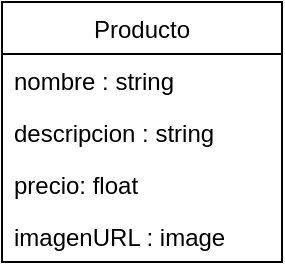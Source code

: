 <mxfile version="13.9.1" type="github">
  <diagram id="-kXou0ZWH8-OpDwjOcQT" name="Page-1">
    <mxGraphModel dx="767" dy="469" grid="1" gridSize="10" guides="1" tooltips="1" connect="1" arrows="1" fold="1" page="1" pageScale="1" pageWidth="850" pageHeight="1100" math="0" shadow="0">
      <root>
        <mxCell id="0" />
        <mxCell id="1" parent="0" />
        <mxCell id="gR05SGJRpEg1psgvBS8F-13" value="Producto" style="swimlane;fontStyle=0;childLayout=stackLayout;horizontal=1;startSize=26;fillColor=none;horizontalStack=0;resizeParent=1;resizeParentMax=0;resizeLast=0;collapsible=1;marginBottom=0;" vertex="1" parent="1">
          <mxGeometry x="180" y="140" width="140" height="130" as="geometry">
            <mxRectangle x="200" y="150" width="80" height="26" as="alternateBounds" />
          </mxGeometry>
        </mxCell>
        <mxCell id="gR05SGJRpEg1psgvBS8F-14" value="nombre : string " style="text;strokeColor=none;fillColor=none;align=left;verticalAlign=top;spacingLeft=4;spacingRight=4;overflow=hidden;rotatable=0;points=[[0,0.5],[1,0.5]];portConstraint=eastwest;" vertex="1" parent="gR05SGJRpEg1psgvBS8F-13">
          <mxGeometry y="26" width="140" height="26" as="geometry" />
        </mxCell>
        <UserObject label="descripcion : string" link="http://dia-installer.de/index.html.es" id="gR05SGJRpEg1psgvBS8F-15">
          <mxCell style="text;strokeColor=none;fillColor=none;align=left;verticalAlign=top;spacingLeft=4;spacingRight=4;overflow=hidden;rotatable=0;points=[[0,0.5],[1,0.5]];portConstraint=eastwest;" vertex="1" parent="gR05SGJRpEg1psgvBS8F-13">
            <mxGeometry y="52" width="140" height="26" as="geometry" />
          </mxCell>
        </UserObject>
        <mxCell id="gR05SGJRpEg1psgvBS8F-16" value="precio: float" style="text;strokeColor=none;fillColor=none;align=left;verticalAlign=top;spacingLeft=4;spacingRight=4;overflow=hidden;rotatable=0;points=[[0,0.5],[1,0.5]];portConstraint=eastwest;" vertex="1" parent="gR05SGJRpEg1psgvBS8F-13">
          <mxGeometry y="78" width="140" height="26" as="geometry" />
        </mxCell>
        <mxCell id="gR05SGJRpEg1psgvBS8F-17" value="imagenURL : image" style="text;strokeColor=none;fillColor=none;align=left;verticalAlign=top;spacingLeft=4;spacingRight=4;overflow=hidden;rotatable=0;points=[[0,0.5],[1,0.5]];portConstraint=eastwest;" vertex="1" parent="gR05SGJRpEg1psgvBS8F-13">
          <mxGeometry y="104" width="140" height="26" as="geometry" />
        </mxCell>
      </root>
    </mxGraphModel>
  </diagram>
</mxfile>
